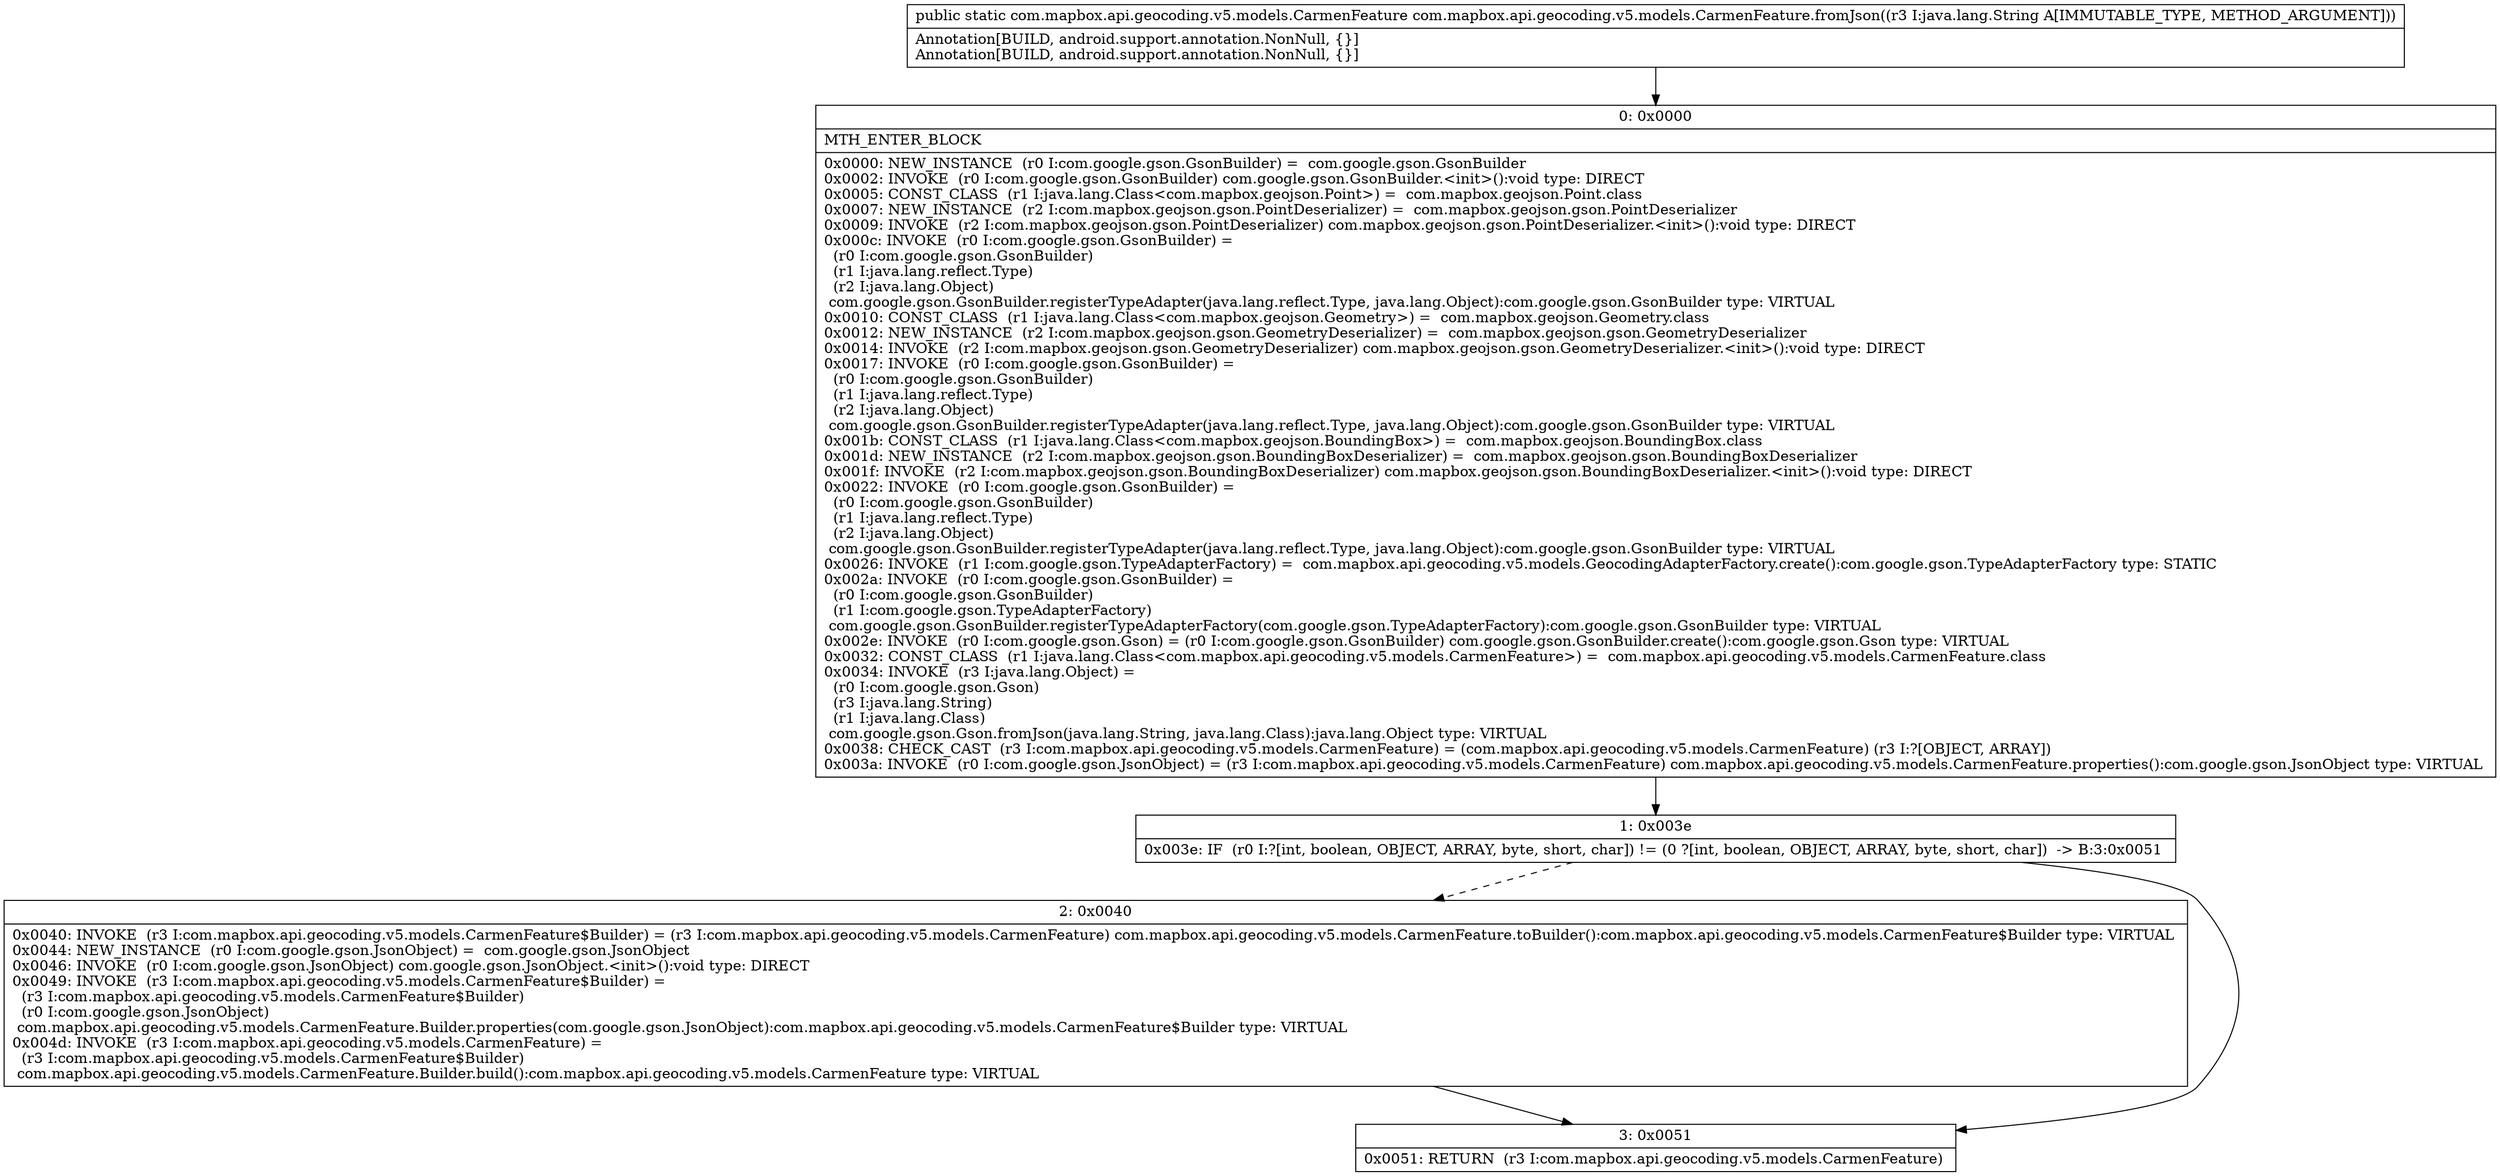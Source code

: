 digraph "CFG forcom.mapbox.api.geocoding.v5.models.CarmenFeature.fromJson(Ljava\/lang\/String;)Lcom\/mapbox\/api\/geocoding\/v5\/models\/CarmenFeature;" {
Node_0 [shape=record,label="{0\:\ 0x0000|MTH_ENTER_BLOCK\l|0x0000: NEW_INSTANCE  (r0 I:com.google.gson.GsonBuilder) =  com.google.gson.GsonBuilder \l0x0002: INVOKE  (r0 I:com.google.gson.GsonBuilder) com.google.gson.GsonBuilder.\<init\>():void type: DIRECT \l0x0005: CONST_CLASS  (r1 I:java.lang.Class\<com.mapbox.geojson.Point\>) =  com.mapbox.geojson.Point.class \l0x0007: NEW_INSTANCE  (r2 I:com.mapbox.geojson.gson.PointDeserializer) =  com.mapbox.geojson.gson.PointDeserializer \l0x0009: INVOKE  (r2 I:com.mapbox.geojson.gson.PointDeserializer) com.mapbox.geojson.gson.PointDeserializer.\<init\>():void type: DIRECT \l0x000c: INVOKE  (r0 I:com.google.gson.GsonBuilder) = \l  (r0 I:com.google.gson.GsonBuilder)\l  (r1 I:java.lang.reflect.Type)\l  (r2 I:java.lang.Object)\l com.google.gson.GsonBuilder.registerTypeAdapter(java.lang.reflect.Type, java.lang.Object):com.google.gson.GsonBuilder type: VIRTUAL \l0x0010: CONST_CLASS  (r1 I:java.lang.Class\<com.mapbox.geojson.Geometry\>) =  com.mapbox.geojson.Geometry.class \l0x0012: NEW_INSTANCE  (r2 I:com.mapbox.geojson.gson.GeometryDeserializer) =  com.mapbox.geojson.gson.GeometryDeserializer \l0x0014: INVOKE  (r2 I:com.mapbox.geojson.gson.GeometryDeserializer) com.mapbox.geojson.gson.GeometryDeserializer.\<init\>():void type: DIRECT \l0x0017: INVOKE  (r0 I:com.google.gson.GsonBuilder) = \l  (r0 I:com.google.gson.GsonBuilder)\l  (r1 I:java.lang.reflect.Type)\l  (r2 I:java.lang.Object)\l com.google.gson.GsonBuilder.registerTypeAdapter(java.lang.reflect.Type, java.lang.Object):com.google.gson.GsonBuilder type: VIRTUAL \l0x001b: CONST_CLASS  (r1 I:java.lang.Class\<com.mapbox.geojson.BoundingBox\>) =  com.mapbox.geojson.BoundingBox.class \l0x001d: NEW_INSTANCE  (r2 I:com.mapbox.geojson.gson.BoundingBoxDeserializer) =  com.mapbox.geojson.gson.BoundingBoxDeserializer \l0x001f: INVOKE  (r2 I:com.mapbox.geojson.gson.BoundingBoxDeserializer) com.mapbox.geojson.gson.BoundingBoxDeserializer.\<init\>():void type: DIRECT \l0x0022: INVOKE  (r0 I:com.google.gson.GsonBuilder) = \l  (r0 I:com.google.gson.GsonBuilder)\l  (r1 I:java.lang.reflect.Type)\l  (r2 I:java.lang.Object)\l com.google.gson.GsonBuilder.registerTypeAdapter(java.lang.reflect.Type, java.lang.Object):com.google.gson.GsonBuilder type: VIRTUAL \l0x0026: INVOKE  (r1 I:com.google.gson.TypeAdapterFactory) =  com.mapbox.api.geocoding.v5.models.GeocodingAdapterFactory.create():com.google.gson.TypeAdapterFactory type: STATIC \l0x002a: INVOKE  (r0 I:com.google.gson.GsonBuilder) = \l  (r0 I:com.google.gson.GsonBuilder)\l  (r1 I:com.google.gson.TypeAdapterFactory)\l com.google.gson.GsonBuilder.registerTypeAdapterFactory(com.google.gson.TypeAdapterFactory):com.google.gson.GsonBuilder type: VIRTUAL \l0x002e: INVOKE  (r0 I:com.google.gson.Gson) = (r0 I:com.google.gson.GsonBuilder) com.google.gson.GsonBuilder.create():com.google.gson.Gson type: VIRTUAL \l0x0032: CONST_CLASS  (r1 I:java.lang.Class\<com.mapbox.api.geocoding.v5.models.CarmenFeature\>) =  com.mapbox.api.geocoding.v5.models.CarmenFeature.class \l0x0034: INVOKE  (r3 I:java.lang.Object) = \l  (r0 I:com.google.gson.Gson)\l  (r3 I:java.lang.String)\l  (r1 I:java.lang.Class)\l com.google.gson.Gson.fromJson(java.lang.String, java.lang.Class):java.lang.Object type: VIRTUAL \l0x0038: CHECK_CAST  (r3 I:com.mapbox.api.geocoding.v5.models.CarmenFeature) = (com.mapbox.api.geocoding.v5.models.CarmenFeature) (r3 I:?[OBJECT, ARRAY]) \l0x003a: INVOKE  (r0 I:com.google.gson.JsonObject) = (r3 I:com.mapbox.api.geocoding.v5.models.CarmenFeature) com.mapbox.api.geocoding.v5.models.CarmenFeature.properties():com.google.gson.JsonObject type: VIRTUAL \l}"];
Node_1 [shape=record,label="{1\:\ 0x003e|0x003e: IF  (r0 I:?[int, boolean, OBJECT, ARRAY, byte, short, char]) != (0 ?[int, boolean, OBJECT, ARRAY, byte, short, char])  \-\> B:3:0x0051 \l}"];
Node_2 [shape=record,label="{2\:\ 0x0040|0x0040: INVOKE  (r3 I:com.mapbox.api.geocoding.v5.models.CarmenFeature$Builder) = (r3 I:com.mapbox.api.geocoding.v5.models.CarmenFeature) com.mapbox.api.geocoding.v5.models.CarmenFeature.toBuilder():com.mapbox.api.geocoding.v5.models.CarmenFeature$Builder type: VIRTUAL \l0x0044: NEW_INSTANCE  (r0 I:com.google.gson.JsonObject) =  com.google.gson.JsonObject \l0x0046: INVOKE  (r0 I:com.google.gson.JsonObject) com.google.gson.JsonObject.\<init\>():void type: DIRECT \l0x0049: INVOKE  (r3 I:com.mapbox.api.geocoding.v5.models.CarmenFeature$Builder) = \l  (r3 I:com.mapbox.api.geocoding.v5.models.CarmenFeature$Builder)\l  (r0 I:com.google.gson.JsonObject)\l com.mapbox.api.geocoding.v5.models.CarmenFeature.Builder.properties(com.google.gson.JsonObject):com.mapbox.api.geocoding.v5.models.CarmenFeature$Builder type: VIRTUAL \l0x004d: INVOKE  (r3 I:com.mapbox.api.geocoding.v5.models.CarmenFeature) = \l  (r3 I:com.mapbox.api.geocoding.v5.models.CarmenFeature$Builder)\l com.mapbox.api.geocoding.v5.models.CarmenFeature.Builder.build():com.mapbox.api.geocoding.v5.models.CarmenFeature type: VIRTUAL \l}"];
Node_3 [shape=record,label="{3\:\ 0x0051|0x0051: RETURN  (r3 I:com.mapbox.api.geocoding.v5.models.CarmenFeature) \l}"];
MethodNode[shape=record,label="{public static com.mapbox.api.geocoding.v5.models.CarmenFeature com.mapbox.api.geocoding.v5.models.CarmenFeature.fromJson((r3 I:java.lang.String A[IMMUTABLE_TYPE, METHOD_ARGUMENT]))  | Annotation[BUILD, android.support.annotation.NonNull, \{\}]\lAnnotation[BUILD, android.support.annotation.NonNull, \{\}]\l}"];
MethodNode -> Node_0;
Node_0 -> Node_1;
Node_1 -> Node_2[style=dashed];
Node_1 -> Node_3;
Node_2 -> Node_3;
}

